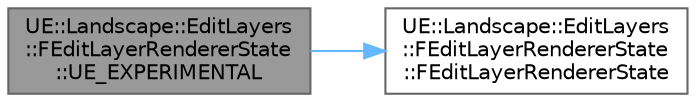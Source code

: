 digraph "UE::Landscape::EditLayers::FEditLayerRendererState::UE_EXPERIMENTAL"
{
 // INTERACTIVE_SVG=YES
 // LATEX_PDF_SIZE
  bgcolor="transparent";
  edge [fontname=Helvetica,fontsize=10,labelfontname=Helvetica,labelfontsize=10];
  node [fontname=Helvetica,fontsize=10,shape=box,height=0.2,width=0.4];
  rankdir="LR";
  Node1 [id="Node000001",label="UE::Landscape::EditLayers\l::FEditLayerRendererState\l::UE_EXPERIMENTAL",height=0.2,width=0.4,color="gray40", fillcolor="grey60", style="filled", fontcolor="black",tooltip=" "];
  Node1 -> Node2 [id="edge1_Node000001_Node000002",color="steelblue1",style="solid",tooltip=" "];
  Node2 [id="Node000002",label="UE::Landscape::EditLayers\l::FEditLayerRendererState\l::FEditLayerRendererState",height=0.2,width=0.4,color="grey40", fillcolor="white", style="filled",URL="$da/dfc/classUE_1_1Landscape_1_1EditLayers_1_1FEditLayerRendererState.html#a482a1f72125fb112009b8e95de06c588",tooltip=" "];
}
